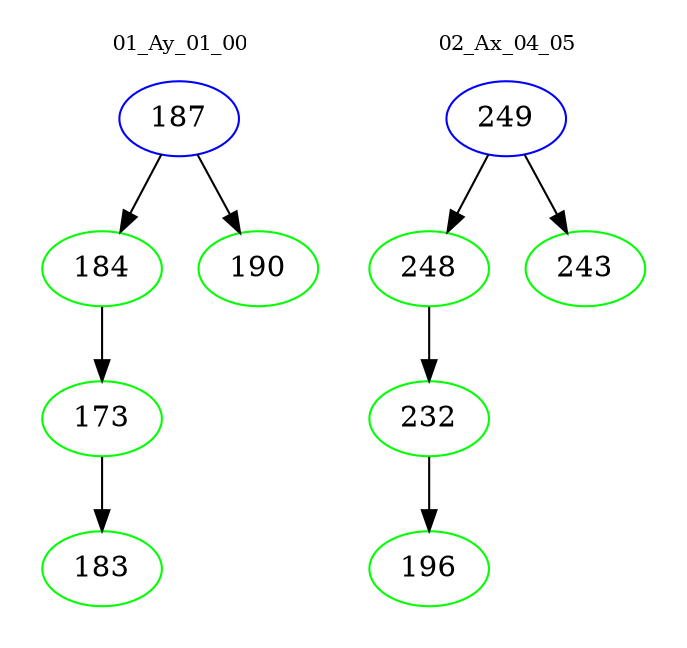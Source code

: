 digraph{
subgraph cluster_0 {
color = white
label = "01_Ay_01_00";
fontsize=10;
T0_187 [label="187", color="blue"]
T0_187 -> T0_184 [color="black"]
T0_184 [label="184", color="green"]
T0_184 -> T0_173 [color="black"]
T0_173 [label="173", color="green"]
T0_173 -> T0_183 [color="black"]
T0_183 [label="183", color="green"]
T0_187 -> T0_190 [color="black"]
T0_190 [label="190", color="green"]
}
subgraph cluster_1 {
color = white
label = "02_Ax_04_05";
fontsize=10;
T1_249 [label="249", color="blue"]
T1_249 -> T1_248 [color="black"]
T1_248 [label="248", color="green"]
T1_248 -> T1_232 [color="black"]
T1_232 [label="232", color="green"]
T1_232 -> T1_196 [color="black"]
T1_196 [label="196", color="green"]
T1_249 -> T1_243 [color="black"]
T1_243 [label="243", color="green"]
}
}
